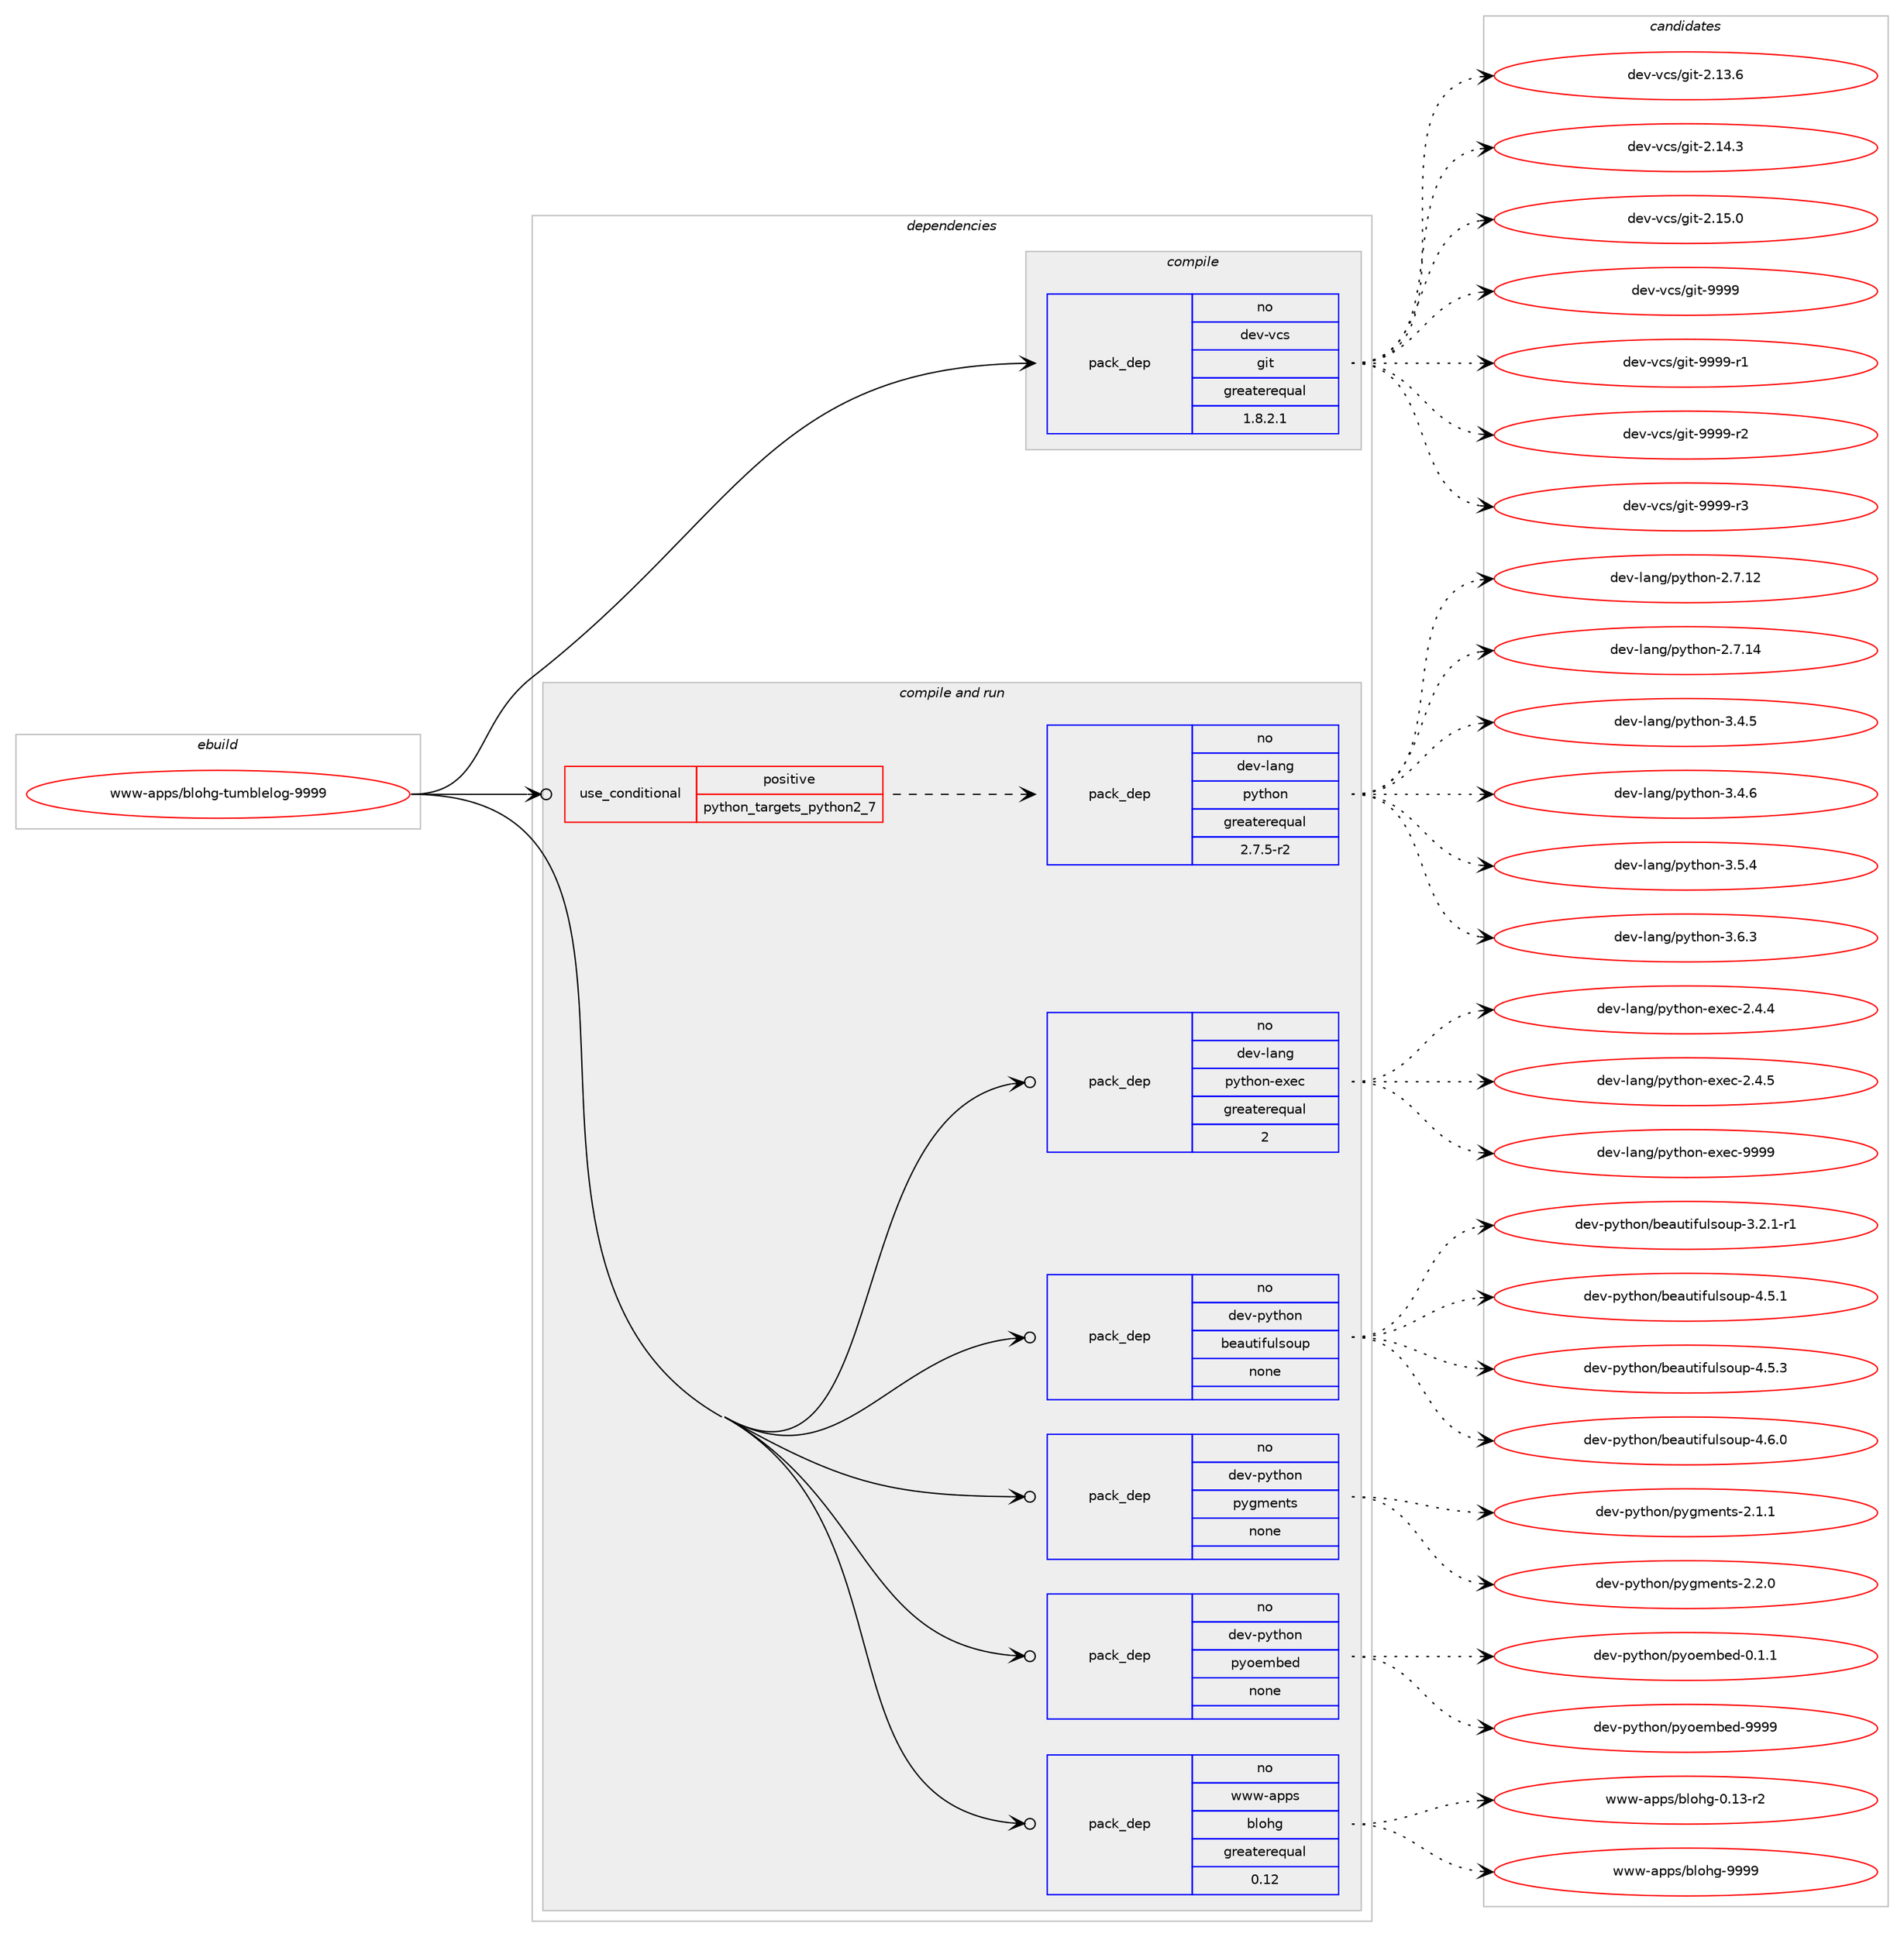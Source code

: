 digraph prolog {

# *************
# Graph options
# *************

newrank=true;
concentrate=true;
compound=true;
graph [rankdir=LR,fontname=Helvetica,fontsize=10,ranksep=1.5];#, ranksep=2.5, nodesep=0.2];
edge  [arrowhead=vee];
node  [fontname=Helvetica,fontsize=10];

# **********
# The ebuild
# **********

subgraph cluster_leftcol {
color=gray;
rank=same;
label=<<i>ebuild</i>>;
id [label="www-apps/blohg-tumblelog-9999", color=red, width=4, href="../www-apps/blohg-tumblelog-9999.svg"];
}

# ****************
# The dependencies
# ****************

subgraph cluster_midcol {
color=gray;
label=<<i>dependencies</i>>;
subgraph cluster_compile {
fillcolor="#eeeeee";
style=filled;
label=<<i>compile</i>>;
subgraph pack371553 {
dependency499886 [label=<<TABLE BORDER="0" CELLBORDER="1" CELLSPACING="0" CELLPADDING="4" WIDTH="220"><TR><TD ROWSPAN="6" CELLPADDING="30">pack_dep</TD></TR><TR><TD WIDTH="110">no</TD></TR><TR><TD>dev-vcs</TD></TR><TR><TD>git</TD></TR><TR><TD>greaterequal</TD></TR><TR><TD>1.8.2.1</TD></TR></TABLE>>, shape=none, color=blue];
}
id:e -> dependency499886:w [weight=20,style="solid",arrowhead="vee"];
}
subgraph cluster_compileandrun {
fillcolor="#eeeeee";
style=filled;
label=<<i>compile and run</i>>;
subgraph cond119204 {
dependency499887 [label=<<TABLE BORDER="0" CELLBORDER="1" CELLSPACING="0" CELLPADDING="4"><TR><TD ROWSPAN="3" CELLPADDING="10">use_conditional</TD></TR><TR><TD>positive</TD></TR><TR><TD>python_targets_python2_7</TD></TR></TABLE>>, shape=none, color=red];
subgraph pack371554 {
dependency499888 [label=<<TABLE BORDER="0" CELLBORDER="1" CELLSPACING="0" CELLPADDING="4" WIDTH="220"><TR><TD ROWSPAN="6" CELLPADDING="30">pack_dep</TD></TR><TR><TD WIDTH="110">no</TD></TR><TR><TD>dev-lang</TD></TR><TR><TD>python</TD></TR><TR><TD>greaterequal</TD></TR><TR><TD>2.7.5-r2</TD></TR></TABLE>>, shape=none, color=blue];
}
dependency499887:e -> dependency499888:w [weight=20,style="dashed",arrowhead="vee"];
}
id:e -> dependency499887:w [weight=20,style="solid",arrowhead="odotvee"];
subgraph pack371555 {
dependency499889 [label=<<TABLE BORDER="0" CELLBORDER="1" CELLSPACING="0" CELLPADDING="4" WIDTH="220"><TR><TD ROWSPAN="6" CELLPADDING="30">pack_dep</TD></TR><TR><TD WIDTH="110">no</TD></TR><TR><TD>dev-lang</TD></TR><TR><TD>python-exec</TD></TR><TR><TD>greaterequal</TD></TR><TR><TD>2</TD></TR></TABLE>>, shape=none, color=blue];
}
id:e -> dependency499889:w [weight=20,style="solid",arrowhead="odotvee"];
subgraph pack371556 {
dependency499890 [label=<<TABLE BORDER="0" CELLBORDER="1" CELLSPACING="0" CELLPADDING="4" WIDTH="220"><TR><TD ROWSPAN="6" CELLPADDING="30">pack_dep</TD></TR><TR><TD WIDTH="110">no</TD></TR><TR><TD>dev-python</TD></TR><TR><TD>beautifulsoup</TD></TR><TR><TD>none</TD></TR><TR><TD></TD></TR></TABLE>>, shape=none, color=blue];
}
id:e -> dependency499890:w [weight=20,style="solid",arrowhead="odotvee"];
subgraph pack371557 {
dependency499891 [label=<<TABLE BORDER="0" CELLBORDER="1" CELLSPACING="0" CELLPADDING="4" WIDTH="220"><TR><TD ROWSPAN="6" CELLPADDING="30">pack_dep</TD></TR><TR><TD WIDTH="110">no</TD></TR><TR><TD>dev-python</TD></TR><TR><TD>pygments</TD></TR><TR><TD>none</TD></TR><TR><TD></TD></TR></TABLE>>, shape=none, color=blue];
}
id:e -> dependency499891:w [weight=20,style="solid",arrowhead="odotvee"];
subgraph pack371558 {
dependency499892 [label=<<TABLE BORDER="0" CELLBORDER="1" CELLSPACING="0" CELLPADDING="4" WIDTH="220"><TR><TD ROWSPAN="6" CELLPADDING="30">pack_dep</TD></TR><TR><TD WIDTH="110">no</TD></TR><TR><TD>dev-python</TD></TR><TR><TD>pyoembed</TD></TR><TR><TD>none</TD></TR><TR><TD></TD></TR></TABLE>>, shape=none, color=blue];
}
id:e -> dependency499892:w [weight=20,style="solid",arrowhead="odotvee"];
subgraph pack371559 {
dependency499893 [label=<<TABLE BORDER="0" CELLBORDER="1" CELLSPACING="0" CELLPADDING="4" WIDTH="220"><TR><TD ROWSPAN="6" CELLPADDING="30">pack_dep</TD></TR><TR><TD WIDTH="110">no</TD></TR><TR><TD>www-apps</TD></TR><TR><TD>blohg</TD></TR><TR><TD>greaterequal</TD></TR><TR><TD>0.12</TD></TR></TABLE>>, shape=none, color=blue];
}
id:e -> dependency499893:w [weight=20,style="solid",arrowhead="odotvee"];
}
subgraph cluster_run {
fillcolor="#eeeeee";
style=filled;
label=<<i>run</i>>;
}
}

# **************
# The candidates
# **************

subgraph cluster_choices {
rank=same;
color=gray;
label=<<i>candidates</i>>;

subgraph choice371553 {
color=black;
nodesep=1;
choice10010111845118991154710310511645504649514654 [label="dev-vcs/git-2.13.6", color=red, width=4,href="../dev-vcs/git-2.13.6.svg"];
choice10010111845118991154710310511645504649524651 [label="dev-vcs/git-2.14.3", color=red, width=4,href="../dev-vcs/git-2.14.3.svg"];
choice10010111845118991154710310511645504649534648 [label="dev-vcs/git-2.15.0", color=red, width=4,href="../dev-vcs/git-2.15.0.svg"];
choice1001011184511899115471031051164557575757 [label="dev-vcs/git-9999", color=red, width=4,href="../dev-vcs/git-9999.svg"];
choice10010111845118991154710310511645575757574511449 [label="dev-vcs/git-9999-r1", color=red, width=4,href="../dev-vcs/git-9999-r1.svg"];
choice10010111845118991154710310511645575757574511450 [label="dev-vcs/git-9999-r2", color=red, width=4,href="../dev-vcs/git-9999-r2.svg"];
choice10010111845118991154710310511645575757574511451 [label="dev-vcs/git-9999-r3", color=red, width=4,href="../dev-vcs/git-9999-r3.svg"];
dependency499886:e -> choice10010111845118991154710310511645504649514654:w [style=dotted,weight="100"];
dependency499886:e -> choice10010111845118991154710310511645504649524651:w [style=dotted,weight="100"];
dependency499886:e -> choice10010111845118991154710310511645504649534648:w [style=dotted,weight="100"];
dependency499886:e -> choice1001011184511899115471031051164557575757:w [style=dotted,weight="100"];
dependency499886:e -> choice10010111845118991154710310511645575757574511449:w [style=dotted,weight="100"];
dependency499886:e -> choice10010111845118991154710310511645575757574511450:w [style=dotted,weight="100"];
dependency499886:e -> choice10010111845118991154710310511645575757574511451:w [style=dotted,weight="100"];
}
subgraph choice371554 {
color=black;
nodesep=1;
choice10010111845108971101034711212111610411111045504655464950 [label="dev-lang/python-2.7.12", color=red, width=4,href="../dev-lang/python-2.7.12.svg"];
choice10010111845108971101034711212111610411111045504655464952 [label="dev-lang/python-2.7.14", color=red, width=4,href="../dev-lang/python-2.7.14.svg"];
choice100101118451089711010347112121116104111110455146524653 [label="dev-lang/python-3.4.5", color=red, width=4,href="../dev-lang/python-3.4.5.svg"];
choice100101118451089711010347112121116104111110455146524654 [label="dev-lang/python-3.4.6", color=red, width=4,href="../dev-lang/python-3.4.6.svg"];
choice100101118451089711010347112121116104111110455146534652 [label="dev-lang/python-3.5.4", color=red, width=4,href="../dev-lang/python-3.5.4.svg"];
choice100101118451089711010347112121116104111110455146544651 [label="dev-lang/python-3.6.3", color=red, width=4,href="../dev-lang/python-3.6.3.svg"];
dependency499888:e -> choice10010111845108971101034711212111610411111045504655464950:w [style=dotted,weight="100"];
dependency499888:e -> choice10010111845108971101034711212111610411111045504655464952:w [style=dotted,weight="100"];
dependency499888:e -> choice100101118451089711010347112121116104111110455146524653:w [style=dotted,weight="100"];
dependency499888:e -> choice100101118451089711010347112121116104111110455146524654:w [style=dotted,weight="100"];
dependency499888:e -> choice100101118451089711010347112121116104111110455146534652:w [style=dotted,weight="100"];
dependency499888:e -> choice100101118451089711010347112121116104111110455146544651:w [style=dotted,weight="100"];
}
subgraph choice371555 {
color=black;
nodesep=1;
choice1001011184510897110103471121211161041111104510112010199455046524652 [label="dev-lang/python-exec-2.4.4", color=red, width=4,href="../dev-lang/python-exec-2.4.4.svg"];
choice1001011184510897110103471121211161041111104510112010199455046524653 [label="dev-lang/python-exec-2.4.5", color=red, width=4,href="../dev-lang/python-exec-2.4.5.svg"];
choice10010111845108971101034711212111610411111045101120101994557575757 [label="dev-lang/python-exec-9999", color=red, width=4,href="../dev-lang/python-exec-9999.svg"];
dependency499889:e -> choice1001011184510897110103471121211161041111104510112010199455046524652:w [style=dotted,weight="100"];
dependency499889:e -> choice1001011184510897110103471121211161041111104510112010199455046524653:w [style=dotted,weight="100"];
dependency499889:e -> choice10010111845108971101034711212111610411111045101120101994557575757:w [style=dotted,weight="100"];
}
subgraph choice371556 {
color=black;
nodesep=1;
choice100101118451121211161041111104798101971171161051021171081151111171124551465046494511449 [label="dev-python/beautifulsoup-3.2.1-r1", color=red, width=4,href="../dev-python/beautifulsoup-3.2.1-r1.svg"];
choice10010111845112121116104111110479810197117116105102117108115111117112455246534649 [label="dev-python/beautifulsoup-4.5.1", color=red, width=4,href="../dev-python/beautifulsoup-4.5.1.svg"];
choice10010111845112121116104111110479810197117116105102117108115111117112455246534651 [label="dev-python/beautifulsoup-4.5.3", color=red, width=4,href="../dev-python/beautifulsoup-4.5.3.svg"];
choice10010111845112121116104111110479810197117116105102117108115111117112455246544648 [label="dev-python/beautifulsoup-4.6.0", color=red, width=4,href="../dev-python/beautifulsoup-4.6.0.svg"];
dependency499890:e -> choice100101118451121211161041111104798101971171161051021171081151111171124551465046494511449:w [style=dotted,weight="100"];
dependency499890:e -> choice10010111845112121116104111110479810197117116105102117108115111117112455246534649:w [style=dotted,weight="100"];
dependency499890:e -> choice10010111845112121116104111110479810197117116105102117108115111117112455246534651:w [style=dotted,weight="100"];
dependency499890:e -> choice10010111845112121116104111110479810197117116105102117108115111117112455246544648:w [style=dotted,weight="100"];
}
subgraph choice371557 {
color=black;
nodesep=1;
choice1001011184511212111610411111047112121103109101110116115455046494649 [label="dev-python/pygments-2.1.1", color=red, width=4,href="../dev-python/pygments-2.1.1.svg"];
choice1001011184511212111610411111047112121103109101110116115455046504648 [label="dev-python/pygments-2.2.0", color=red, width=4,href="../dev-python/pygments-2.2.0.svg"];
dependency499891:e -> choice1001011184511212111610411111047112121103109101110116115455046494649:w [style=dotted,weight="100"];
dependency499891:e -> choice1001011184511212111610411111047112121103109101110116115455046504648:w [style=dotted,weight="100"];
}
subgraph choice371558 {
color=black;
nodesep=1;
choice100101118451121211161041111104711212111110110998101100454846494649 [label="dev-python/pyoembed-0.1.1", color=red, width=4,href="../dev-python/pyoembed-0.1.1.svg"];
choice1001011184511212111610411111047112121111101109981011004557575757 [label="dev-python/pyoembed-9999", color=red, width=4,href="../dev-python/pyoembed-9999.svg"];
dependency499892:e -> choice100101118451121211161041111104711212111110110998101100454846494649:w [style=dotted,weight="100"];
dependency499892:e -> choice1001011184511212111610411111047112121111101109981011004557575757:w [style=dotted,weight="100"];
}
subgraph choice371559 {
color=black;
nodesep=1;
choice1191191194597112112115479810811110410345484649514511450 [label="www-apps/blohg-0.13-r2", color=red, width=4,href="../www-apps/blohg-0.13-r2.svg"];
choice119119119459711211211547981081111041034557575757 [label="www-apps/blohg-9999", color=red, width=4,href="../www-apps/blohg-9999.svg"];
dependency499893:e -> choice1191191194597112112115479810811110410345484649514511450:w [style=dotted,weight="100"];
dependency499893:e -> choice119119119459711211211547981081111041034557575757:w [style=dotted,weight="100"];
}
}

}
